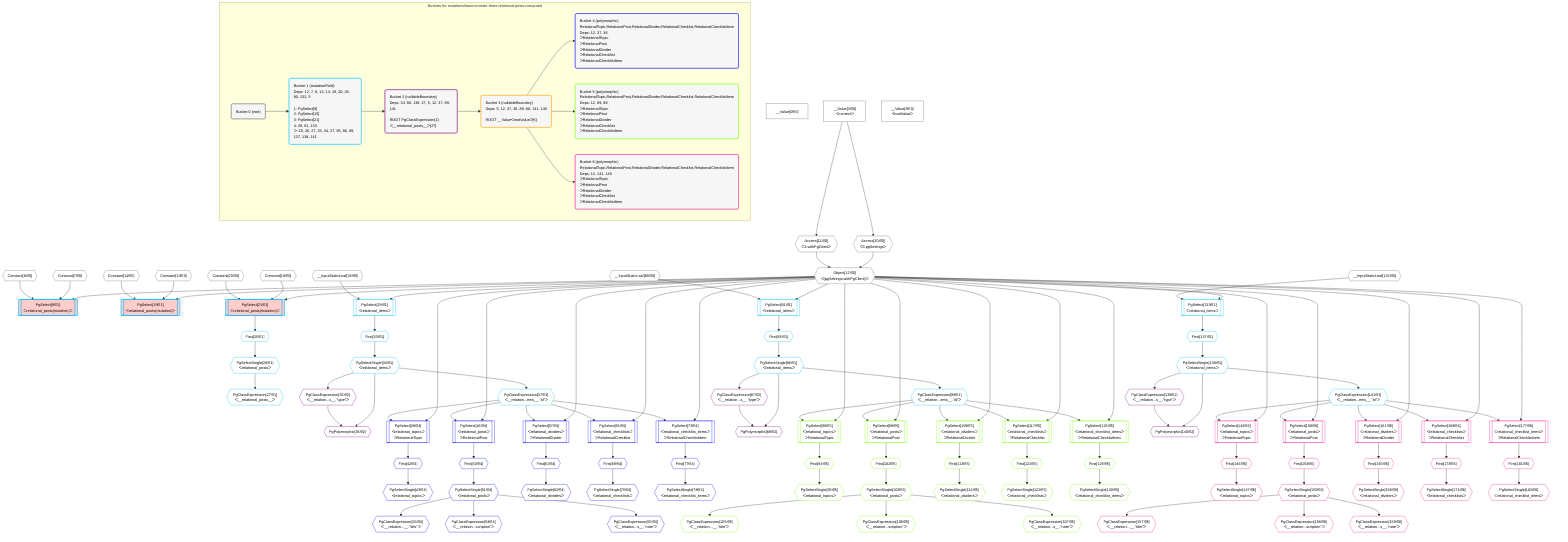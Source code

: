 %%{init: {'themeVariables': { 'fontSize': '12px'}}}%%
graph TD
    classDef path fill:#eee,stroke:#000,color:#000
    classDef plan fill:#fff,stroke-width:1px,color:#000
    classDef itemplan fill:#fff,stroke-width:2px,color:#000
    classDef unbatchedplan fill:#dff,stroke-width:1px,color:#000
    classDef sideeffectplan fill:#fcc,stroke-width:2px,color:#000
    classDef bucket fill:#f6f6f6,color:#000,stroke-width:2px,text-align:left


    %% define steps
    __Value0["__Value[0∈0]"]:::plan
    __Value3["__Value[3∈0]<br />ᐸcontextᐳ"]:::plan
    __Value5["__Value[5∈0]<br />ᐸrootValueᐳ"]:::plan
    Constant7{{"Constant[7∈0]"}}:::plan
    Constant8{{"Constant[8∈0]"}}:::plan
    Access10{{"Access[10∈0]<br />ᐸ3.pgSettingsᐳ"}}:::plan
    Access11{{"Access[11∈0]<br />ᐸ3.withPgClientᐳ"}}:::plan
    Object12{{"Object[12∈0]<br />ᐸ{pgSettings,withPgClient}ᐳ"}}:::plan
    PgSelect9[["PgSelect[9∈1]<br />ᐸrelational_posts(mutation)ᐳ"]]:::sideeffectplan
    Constant13{{"Constant[13∈0]"}}:::plan
    Constant14{{"Constant[14∈0]"}}:::plan
    PgSelect15[["PgSelect[15∈1]<br />ᐸrelational_posts(mutation)ᐳ"]]:::sideeffectplan
    Constant19{{"Constant[19∈0]"}}:::plan
    Constant20{{"Constant[20∈0]"}}:::plan
    PgSelect21[["PgSelect[21∈1]<br />ᐸrelational_posts(mutation)ᐳ"]]:::sideeffectplan
    First25{{"First[25∈1]"}}:::plan
    PgSelectSingle26{{"PgSelectSingle[26∈1]<br />ᐸrelational_postsᐳ"}}:::plan
    PgClassExpression27{{"PgClassExpression[27∈1]<br />ᐸ__relational_posts__ᐳ"}}:::plan
    __InputStaticLeaf28{{"__InputStaticLeaf[28∈0]"}}:::plan
    PgSelect29[["PgSelect[29∈1]<br />ᐸrelational_itemsᐳ"]]:::plan
    First33{{"First[33∈1]"}}:::plan
    PgSelectSingle34{{"PgSelectSingle[34∈1]<br />ᐸrelational_itemsᐳ"}}:::plan
    PgClassExpression35{{"PgClassExpression[35∈2]<br />ᐸ__relation...s__.”type”ᐳ"}}:::plan
    PgPolymorphic36{{"PgPolymorphic[36∈2]"}}:::plan
    PgClassExpression37{{"PgClassExpression[37∈1]<br />ᐸ__relation...ems__.”id”ᐳ"}}:::plan
    PgSelect38[["PgSelect[38∈4]<br />ᐸrelational_topicsᐳ<br />ᐳRelationalTopic"]]:::plan
    First42{{"First[42∈4]"}}:::plan
    PgSelectSingle43{{"PgSelectSingle[43∈4]<br />ᐸrelational_topicsᐳ"}}:::plan
    PgSelect46[["PgSelect[46∈4]<br />ᐸrelational_postsᐳ<br />ᐳRelationalPost"]]:::plan
    First50{{"First[50∈4]"}}:::plan
    PgSelectSingle51{{"PgSelectSingle[51∈4]<br />ᐸrelational_postsᐳ"}}:::plan
    PgClassExpression53{{"PgClassExpression[53∈4]<br />ᐸ__relation...__.”title”ᐳ"}}:::plan
    PgClassExpression54{{"PgClassExpression[54∈4]<br />ᐸ__relation...scription”ᐳ"}}:::plan
    PgClassExpression55{{"PgClassExpression[55∈4]<br />ᐸ__relation...s__.”note”ᐳ"}}:::plan
    PgSelect57[["PgSelect[57∈4]<br />ᐸrelational_dividersᐳ<br />ᐳRelationalDivider"]]:::plan
    First61{{"First[61∈4]"}}:::plan
    PgSelectSingle62{{"PgSelectSingle[62∈4]<br />ᐸrelational_dividersᐳ"}}:::plan
    PgSelect65[["PgSelect[65∈4]<br />ᐸrelational_checklistsᐳ<br />ᐳRelationalChecklist"]]:::plan
    First69{{"First[69∈4]"}}:::plan
    PgSelectSingle70{{"PgSelectSingle[70∈4]<br />ᐸrelational_checklistsᐳ"}}:::plan
    PgSelect73[["PgSelect[73∈4]<br />ᐸrelational_checklist_itemsᐳ<br />ᐳRelationalChecklistItem"]]:::plan
    First77{{"First[77∈4]"}}:::plan
    PgSelectSingle78{{"PgSelectSingle[78∈4]<br />ᐸrelational_checklist_itemsᐳ"}}:::plan
    __InputStaticLeaf80{{"__InputStaticLeaf[80∈0]"}}:::plan
    PgSelect81[["PgSelect[81∈1]<br />ᐸrelational_itemsᐳ"]]:::plan
    First85{{"First[85∈1]"}}:::plan
    PgSelectSingle86{{"PgSelectSingle[86∈1]<br />ᐸrelational_itemsᐳ"}}:::plan
    PgClassExpression87{{"PgClassExpression[87∈2]<br />ᐸ__relation...s__.”type”ᐳ"}}:::plan
    PgPolymorphic88{{"PgPolymorphic[88∈2]"}}:::plan
    PgClassExpression89{{"PgClassExpression[89∈1]<br />ᐸ__relation...ems__.”id”ᐳ"}}:::plan
    PgSelect90[["PgSelect[90∈5]<br />ᐸrelational_topicsᐳ<br />ᐳRelationalTopic"]]:::plan
    First94{{"First[94∈5]"}}:::plan
    PgSelectSingle95{{"PgSelectSingle[95∈5]<br />ᐸrelational_topicsᐳ"}}:::plan
    PgSelect98[["PgSelect[98∈5]<br />ᐸrelational_postsᐳ<br />ᐳRelationalPost"]]:::plan
    First102{{"First[102∈5]"}}:::plan
    PgSelectSingle103{{"PgSelectSingle[103∈5]<br />ᐸrelational_postsᐳ"}}:::plan
    PgClassExpression105{{"PgClassExpression[105∈5]<br />ᐸ__relation...__.”title”ᐳ"}}:::plan
    PgClassExpression106{{"PgClassExpression[106∈5]<br />ᐸ__relation...scription”ᐳ"}}:::plan
    PgClassExpression107{{"PgClassExpression[107∈5]<br />ᐸ__relation...s__.”note”ᐳ"}}:::plan
    PgSelect109[["PgSelect[109∈5]<br />ᐸrelational_dividersᐳ<br />ᐳRelationalDivider"]]:::plan
    First113{{"First[113∈5]"}}:::plan
    PgSelectSingle114{{"PgSelectSingle[114∈5]<br />ᐸrelational_dividersᐳ"}}:::plan
    PgSelect117[["PgSelect[117∈5]<br />ᐸrelational_checklistsᐳ<br />ᐳRelationalChecklist"]]:::plan
    First121{{"First[121∈5]"}}:::plan
    PgSelectSingle122{{"PgSelectSingle[122∈5]<br />ᐸrelational_checklistsᐳ"}}:::plan
    PgSelect125[["PgSelect[125∈5]<br />ᐸrelational_checklist_itemsᐳ<br />ᐳRelationalChecklistItem"]]:::plan
    First129{{"First[129∈5]"}}:::plan
    PgSelectSingle130{{"PgSelectSingle[130∈5]<br />ᐸrelational_checklist_itemsᐳ"}}:::plan
    __InputStaticLeaf132{{"__InputStaticLeaf[132∈0]"}}:::plan
    PgSelect133[["PgSelect[133∈1]<br />ᐸrelational_itemsᐳ"]]:::plan
    First137{{"First[137∈1]"}}:::plan
    PgSelectSingle138{{"PgSelectSingle[138∈1]<br />ᐸrelational_itemsᐳ"}}:::plan
    PgClassExpression139{{"PgClassExpression[139∈2]<br />ᐸ__relation...s__.”type”ᐳ"}}:::plan
    PgPolymorphic140{{"PgPolymorphic[140∈2]"}}:::plan
    PgClassExpression141{{"PgClassExpression[141∈1]<br />ᐸ__relation...ems__.”id”ᐳ"}}:::plan
    PgSelect142[["PgSelect[142∈6]<br />ᐸrelational_topicsᐳ<br />ᐳRelationalTopic"]]:::plan
    First146{{"First[146∈6]"}}:::plan
    PgSelectSingle147{{"PgSelectSingle[147∈6]<br />ᐸrelational_topicsᐳ"}}:::plan
    PgSelect150[["PgSelect[150∈6]<br />ᐸrelational_postsᐳ<br />ᐳRelationalPost"]]:::plan
    First154{{"First[154∈6]"}}:::plan
    PgSelectSingle155{{"PgSelectSingle[155∈6]<br />ᐸrelational_postsᐳ"}}:::plan
    PgClassExpression157{{"PgClassExpression[157∈6]<br />ᐸ__relation...__.”title”ᐳ"}}:::plan
    PgClassExpression158{{"PgClassExpression[158∈6]<br />ᐸ__relation...scription”ᐳ"}}:::plan
    PgClassExpression159{{"PgClassExpression[159∈6]<br />ᐸ__relation...s__.”note”ᐳ"}}:::plan
    PgSelect161[["PgSelect[161∈6]<br />ᐸrelational_dividersᐳ<br />ᐳRelationalDivider"]]:::plan
    First165{{"First[165∈6]"}}:::plan
    PgSelectSingle166{{"PgSelectSingle[166∈6]<br />ᐸrelational_dividersᐳ"}}:::plan
    PgSelect169[["PgSelect[169∈6]<br />ᐸrelational_checklistsᐳ<br />ᐳRelationalChecklist"]]:::plan
    First173{{"First[173∈6]"}}:::plan
    PgSelectSingle174{{"PgSelectSingle[174∈6]<br />ᐸrelational_checklistsᐳ"}}:::plan
    PgSelect177[["PgSelect[177∈6]<br />ᐸrelational_checklist_itemsᐳ<br />ᐳRelationalChecklistItem"]]:::plan
    First181{{"First[181∈6]"}}:::plan
    PgSelectSingle182{{"PgSelectSingle[182∈6]<br />ᐸrelational_checklist_itemsᐳ"}}:::plan

    %% plan dependencies
    __Value3 --> Access10
    __Value3 --> Access11
    Access10 & Access11 --> Object12
    Object12 & Constant7 & Constant8 --> PgSelect9
    Object12 & Constant13 & Constant14 --> PgSelect15
    Object12 & Constant19 & Constant20 --> PgSelect21
    PgSelect21 --> First25
    First25 --> PgSelectSingle26
    PgSelectSingle26 --> PgClassExpression27
    Object12 & __InputStaticLeaf28 --> PgSelect29
    PgSelect29 --> First33
    First33 --> PgSelectSingle34
    PgSelectSingle34 --> PgClassExpression35
    PgSelectSingle34 & PgClassExpression35 --> PgPolymorphic36
    PgSelectSingle34 --> PgClassExpression37
    Object12 & PgClassExpression37 --> PgSelect38
    PgSelect38 --> First42
    First42 --> PgSelectSingle43
    Object12 & PgClassExpression37 --> PgSelect46
    PgSelect46 --> First50
    First50 --> PgSelectSingle51
    PgSelectSingle51 --> PgClassExpression53
    PgSelectSingle51 --> PgClassExpression54
    PgSelectSingle51 --> PgClassExpression55
    Object12 & PgClassExpression37 --> PgSelect57
    PgSelect57 --> First61
    First61 --> PgSelectSingle62
    Object12 & PgClassExpression37 --> PgSelect65
    PgSelect65 --> First69
    First69 --> PgSelectSingle70
    Object12 & PgClassExpression37 --> PgSelect73
    PgSelect73 --> First77
    First77 --> PgSelectSingle78
    Object12 & __InputStaticLeaf80 --> PgSelect81
    PgSelect81 --> First85
    First85 --> PgSelectSingle86
    PgSelectSingle86 --> PgClassExpression87
    PgSelectSingle86 & PgClassExpression87 --> PgPolymorphic88
    PgSelectSingle86 --> PgClassExpression89
    Object12 & PgClassExpression89 --> PgSelect90
    PgSelect90 --> First94
    First94 --> PgSelectSingle95
    Object12 & PgClassExpression89 --> PgSelect98
    PgSelect98 --> First102
    First102 --> PgSelectSingle103
    PgSelectSingle103 --> PgClassExpression105
    PgSelectSingle103 --> PgClassExpression106
    PgSelectSingle103 --> PgClassExpression107
    Object12 & PgClassExpression89 --> PgSelect109
    PgSelect109 --> First113
    First113 --> PgSelectSingle114
    Object12 & PgClassExpression89 --> PgSelect117
    PgSelect117 --> First121
    First121 --> PgSelectSingle122
    Object12 & PgClassExpression89 --> PgSelect125
    PgSelect125 --> First129
    First129 --> PgSelectSingle130
    Object12 & __InputStaticLeaf132 --> PgSelect133
    PgSelect133 --> First137
    First137 --> PgSelectSingle138
    PgSelectSingle138 --> PgClassExpression139
    PgSelectSingle138 & PgClassExpression139 --> PgPolymorphic140
    PgSelectSingle138 --> PgClassExpression141
    Object12 & PgClassExpression141 --> PgSelect142
    PgSelect142 --> First146
    First146 --> PgSelectSingle147
    Object12 & PgClassExpression141 --> PgSelect150
    PgSelect150 --> First154
    First154 --> PgSelectSingle155
    PgSelectSingle155 --> PgClassExpression157
    PgSelectSingle155 --> PgClassExpression158
    PgSelectSingle155 --> PgClassExpression159
    Object12 & PgClassExpression141 --> PgSelect161
    PgSelect161 --> First165
    First165 --> PgSelectSingle166
    Object12 & PgClassExpression141 --> PgSelect169
    PgSelect169 --> First173
    First173 --> PgSelectSingle174
    Object12 & PgClassExpression141 --> PgSelect177
    PgSelect177 --> First181
    First181 --> PgSelectSingle182

    subgraph "Buckets for mutations/basics/create-three-relational-posts-computed"
    Bucket0("Bucket 0 (root)"):::bucket
    classDef bucket0 stroke:#696969
    class Bucket0,__Value0,__Value3,__Value5,Constant7,Constant8,Access10,Access11,Object12,Constant13,Constant14,Constant19,Constant20,__InputStaticLeaf28,__InputStaticLeaf80,__InputStaticLeaf132 bucket0
    Bucket1("Bucket 1 (mutationField)<br />Deps: 12, 7, 8, 13, 14, 19, 20, 28, 80, 132, 5<br /><br />1: PgSelect[9]<br />2: PgSelect[15]<br />3: PgSelect[21]<br />4: 29, 81, 133<br />ᐳ: 25, 26, 27, 33, 34, 37, 85, 86, 89, 137, 138, 141"):::bucket
    classDef bucket1 stroke:#00bfff
    class Bucket1,PgSelect9,PgSelect15,PgSelect21,First25,PgSelectSingle26,PgClassExpression27,PgSelect29,First33,PgSelectSingle34,PgClassExpression37,PgSelect81,First85,PgSelectSingle86,PgClassExpression89,PgSelect133,First137,PgSelectSingle138,PgClassExpression141 bucket1
    Bucket2("Bucket 2 (nullableBoundary)<br />Deps: 34, 86, 138, 27, 5, 12, 37, 89, 141<br /><br />ROOT PgClassExpression{1}ᐸ__relational_posts__ᐳ[27]"):::bucket
    classDef bucket2 stroke:#7f007f
    class Bucket2,PgClassExpression35,PgPolymorphic36,PgClassExpression87,PgPolymorphic88,PgClassExpression139,PgPolymorphic140 bucket2
    Bucket3("Bucket 3 (nullableBoundary)<br />Deps: 5, 12, 37, 36, 89, 88, 141, 140<br /><br />ROOT __ValueᐸrootValueᐳ[5]"):::bucket
    classDef bucket3 stroke:#ffa500
    class Bucket3 bucket3
    Bucket4("Bucket 4 (polymorphic)<br />RelationalTopic,RelationalPost,RelationalDivider,RelationalChecklist,RelationalChecklistItem<br />Deps: 12, 37, 36<br />ᐳRelationalTopic<br />ᐳRelationalPost<br />ᐳRelationalDivider<br />ᐳRelationalChecklist<br />ᐳRelationalChecklistItem"):::bucket
    classDef bucket4 stroke:#0000ff
    class Bucket4,PgSelect38,First42,PgSelectSingle43,PgSelect46,First50,PgSelectSingle51,PgClassExpression53,PgClassExpression54,PgClassExpression55,PgSelect57,First61,PgSelectSingle62,PgSelect65,First69,PgSelectSingle70,PgSelect73,First77,PgSelectSingle78 bucket4
    Bucket5("Bucket 5 (polymorphic)<br />RelationalTopic,RelationalPost,RelationalDivider,RelationalChecklist,RelationalChecklistItem<br />Deps: 12, 89, 88<br />ᐳRelationalTopic<br />ᐳRelationalPost<br />ᐳRelationalDivider<br />ᐳRelationalChecklist<br />ᐳRelationalChecklistItem"):::bucket
    classDef bucket5 stroke:#7fff00
    class Bucket5,PgSelect90,First94,PgSelectSingle95,PgSelect98,First102,PgSelectSingle103,PgClassExpression105,PgClassExpression106,PgClassExpression107,PgSelect109,First113,PgSelectSingle114,PgSelect117,First121,PgSelectSingle122,PgSelect125,First129,PgSelectSingle130 bucket5
    Bucket6("Bucket 6 (polymorphic)<br />RelationalTopic,RelationalPost,RelationalDivider,RelationalChecklist,RelationalChecklistItem<br />Deps: 12, 141, 140<br />ᐳRelationalTopic<br />ᐳRelationalPost<br />ᐳRelationalDivider<br />ᐳRelationalChecklist<br />ᐳRelationalChecklistItem"):::bucket
    classDef bucket6 stroke:#ff1493
    class Bucket6,PgSelect142,First146,PgSelectSingle147,PgSelect150,First154,PgSelectSingle155,PgClassExpression157,PgClassExpression158,PgClassExpression159,PgSelect161,First165,PgSelectSingle166,PgSelect169,First173,PgSelectSingle174,PgSelect177,First181,PgSelectSingle182 bucket6
    Bucket0 --> Bucket1
    Bucket1 --> Bucket2
    Bucket2 --> Bucket3
    Bucket3 --> Bucket4 & Bucket5 & Bucket6
    end